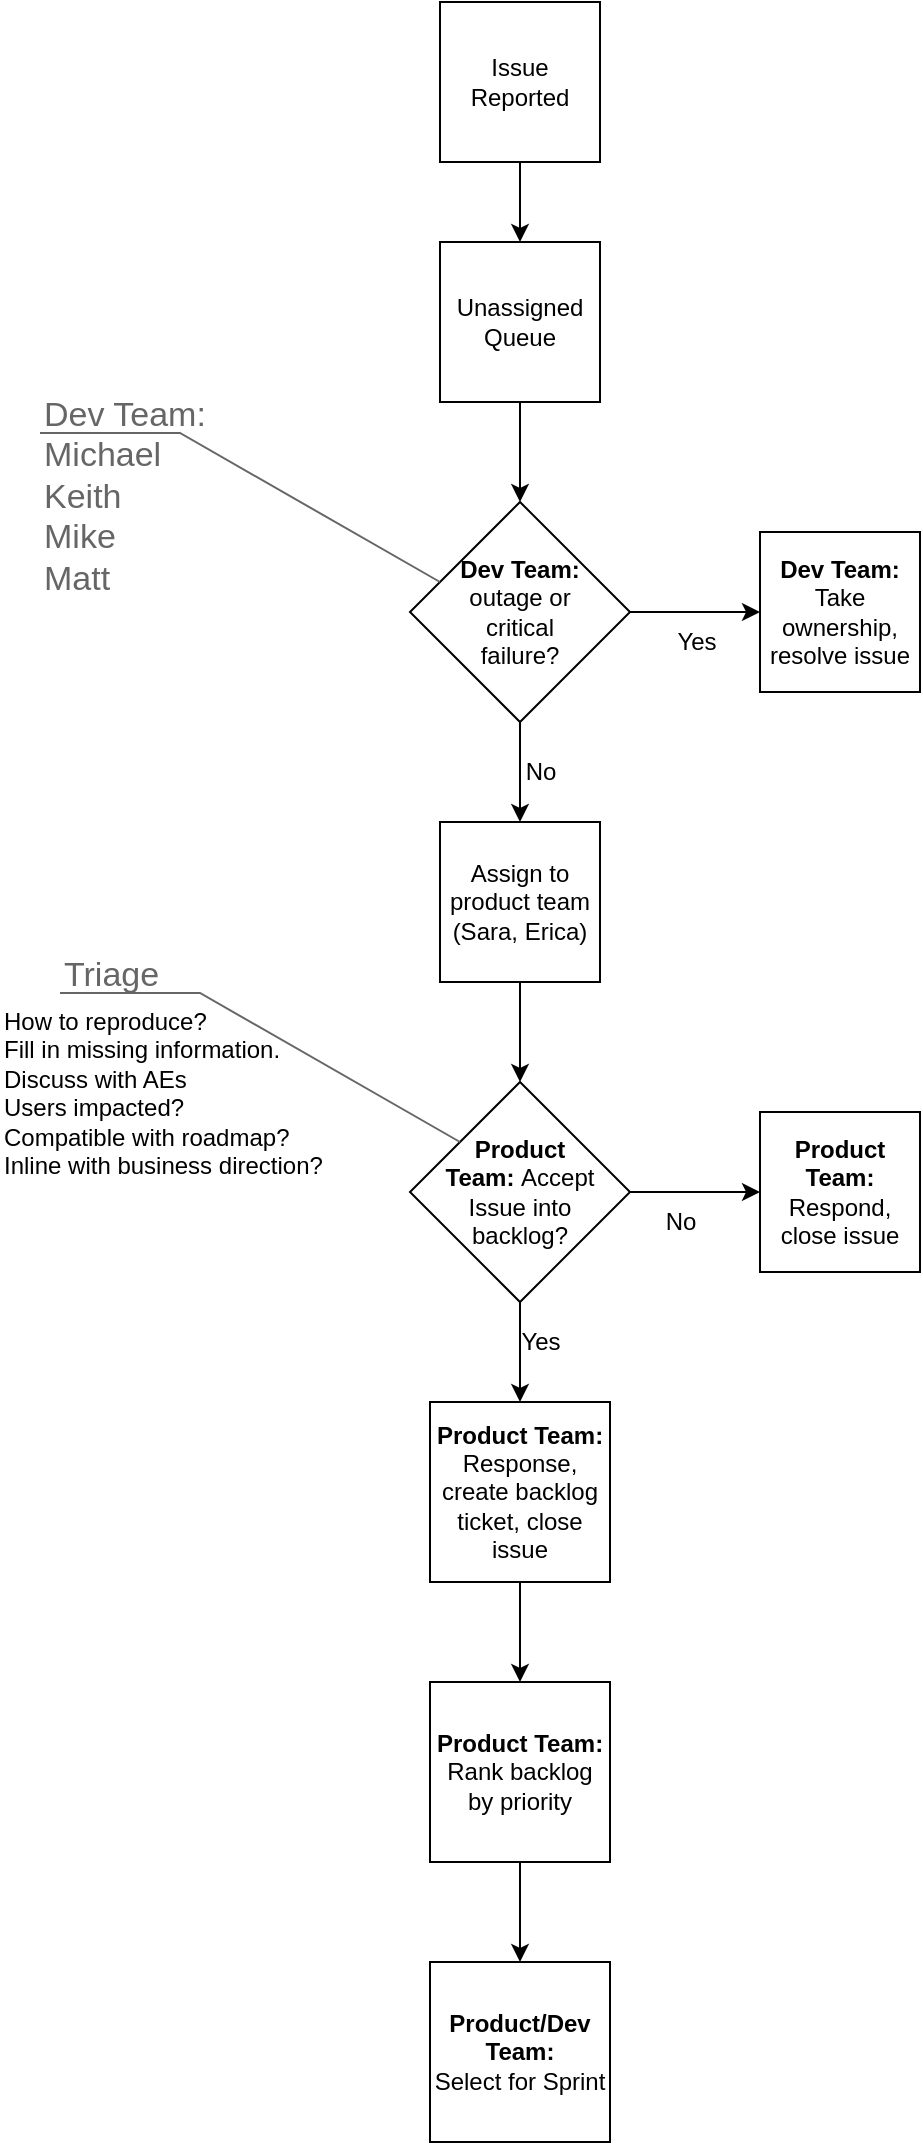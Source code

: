 <mxfile version="12.2.7" type="github" pages="1">
  <diagram id="FvYYyCHicEESvJoTDcGW" name="Page-1">
    <mxGraphModel dx="1050" dy="1081" grid="1" gridSize="10" guides="1" tooltips="1" connect="1" arrows="1" fold="1" page="1" pageScale="1" pageWidth="850" pageHeight="1100" math="0" shadow="0">
      <root>
        <mxCell id="0"/>
        <mxCell id="1" parent="0"/>
        <mxCell id="eDEdfqVoADCqmHADNR-S-3" value="" style="edgeStyle=orthogonalEdgeStyle;rounded=0;orthogonalLoop=1;jettySize=auto;html=1;" parent="1" source="eDEdfqVoADCqmHADNR-S-1" target="eDEdfqVoADCqmHADNR-S-2" edge="1">
          <mxGeometry relative="1" as="geometry"/>
        </mxCell>
        <mxCell id="eDEdfqVoADCqmHADNR-S-1" value="Issue Reported" style="whiteSpace=wrap;html=1;aspect=fixed;" parent="1" vertex="1">
          <mxGeometry x="360" y="80" width="80" height="80" as="geometry"/>
        </mxCell>
        <mxCell id="eDEdfqVoADCqmHADNR-S-9" value="" style="edgeStyle=orthogonalEdgeStyle;rounded=0;orthogonalLoop=1;jettySize=auto;html=1;" parent="1" source="eDEdfqVoADCqmHADNR-S-2" edge="1">
          <mxGeometry relative="1" as="geometry">
            <mxPoint x="400" y="330" as="targetPoint"/>
          </mxGeometry>
        </mxCell>
        <mxCell id="eDEdfqVoADCqmHADNR-S-2" value="Unassigned Queue" style="whiteSpace=wrap;html=1;aspect=fixed;" parent="1" vertex="1">
          <mxGeometry x="360" y="200" width="80" height="80" as="geometry"/>
        </mxCell>
        <mxCell id="eDEdfqVoADCqmHADNR-S-18" style="edgeStyle=orthogonalEdgeStyle;rounded=0;orthogonalLoop=1;jettySize=auto;html=1;" parent="1" source="eDEdfqVoADCqmHADNR-S-6" target="eDEdfqVoADCqmHADNR-S-17" edge="1">
          <mxGeometry relative="1" as="geometry"/>
        </mxCell>
        <mxCell id="eDEdfqVoADCqmHADNR-S-19" value="Yes" style="text;html=1;resizable=0;points=[];align=center;verticalAlign=middle;labelBackgroundColor=#ffffff;" parent="eDEdfqVoADCqmHADNR-S-18" vertex="1" connectable="0">
          <mxGeometry x="-0.108" y="-1" relative="1" as="geometry">
            <mxPoint x="3.5" y="14" as="offset"/>
          </mxGeometry>
        </mxCell>
        <mxCell id="eDEdfqVoADCqmHADNR-S-21" style="edgeStyle=orthogonalEdgeStyle;rounded=0;orthogonalLoop=1;jettySize=auto;html=1;" parent="1" source="eDEdfqVoADCqmHADNR-S-6" target="eDEdfqVoADCqmHADNR-S-20" edge="1">
          <mxGeometry relative="1" as="geometry"/>
        </mxCell>
        <mxCell id="eDEdfqVoADCqmHADNR-S-22" value="No" style="text;html=1;resizable=0;points=[];align=center;verticalAlign=middle;labelBackgroundColor=#ffffff;" parent="eDEdfqVoADCqmHADNR-S-21" vertex="1" connectable="0">
          <mxGeometry x="0.04" y="1" relative="1" as="geometry">
            <mxPoint x="9" y="-1" as="offset"/>
          </mxGeometry>
        </mxCell>
        <mxCell id="eDEdfqVoADCqmHADNR-S-6" value="&lt;b&gt;Dev Team:&lt;br&gt;&lt;/b&gt;outage or &lt;br&gt;critical &lt;br&gt;failure?" style="rhombus;whiteSpace=wrap;html=1;" parent="1" vertex="1">
          <mxGeometry x="345" y="330" width="110" height="110" as="geometry"/>
        </mxCell>
        <mxCell id="eDEdfqVoADCqmHADNR-S-17" value="&lt;b&gt;Dev Team: &lt;/b&gt;Take ownership, resolve issue" style="whiteSpace=wrap;html=1;aspect=fixed;" parent="1" vertex="1">
          <mxGeometry x="520" y="345" width="80" height="80" as="geometry"/>
        </mxCell>
        <mxCell id="eDEdfqVoADCqmHADNR-S-25" style="edgeStyle=orthogonalEdgeStyle;rounded=0;orthogonalLoop=1;jettySize=auto;html=1;" parent="1" source="eDEdfqVoADCqmHADNR-S-20" target="eDEdfqVoADCqmHADNR-S-24" edge="1">
          <mxGeometry relative="1" as="geometry"/>
        </mxCell>
        <mxCell id="eDEdfqVoADCqmHADNR-S-20" value="Assign to product team (Sara, Erica)" style="whiteSpace=wrap;html=1;aspect=fixed;" parent="1" vertex="1">
          <mxGeometry x="360" y="490" width="80" height="80" as="geometry"/>
        </mxCell>
        <mxCell id="eDEdfqVoADCqmHADNR-S-27" style="edgeStyle=orthogonalEdgeStyle;rounded=0;orthogonalLoop=1;jettySize=auto;html=1;" parent="1" source="eDEdfqVoADCqmHADNR-S-24" target="eDEdfqVoADCqmHADNR-S-26" edge="1">
          <mxGeometry relative="1" as="geometry"/>
        </mxCell>
        <mxCell id="eDEdfqVoADCqmHADNR-S-28" value="No" style="text;html=1;resizable=0;points=[];align=center;verticalAlign=middle;labelBackgroundColor=#ffffff;" parent="eDEdfqVoADCqmHADNR-S-27" vertex="1" connectable="0">
          <mxGeometry x="-0.015" y="-1" relative="1" as="geometry">
            <mxPoint x="-7" y="14" as="offset"/>
          </mxGeometry>
        </mxCell>
        <mxCell id="eDEdfqVoADCqmHADNR-S-30" style="edgeStyle=orthogonalEdgeStyle;rounded=0;orthogonalLoop=1;jettySize=auto;html=1;" parent="1" source="eDEdfqVoADCqmHADNR-S-24" target="eDEdfqVoADCqmHADNR-S-29" edge="1">
          <mxGeometry relative="1" as="geometry"/>
        </mxCell>
        <mxCell id="eDEdfqVoADCqmHADNR-S-31" value="Yes" style="text;html=1;resizable=0;points=[];align=center;verticalAlign=middle;labelBackgroundColor=#ffffff;" parent="eDEdfqVoADCqmHADNR-S-30" vertex="1" connectable="0">
          <mxGeometry x="-0.12" y="4" relative="1" as="geometry">
            <mxPoint x="6" y="-2" as="offset"/>
          </mxGeometry>
        </mxCell>
        <mxCell id="eDEdfqVoADCqmHADNR-S-24" value="&lt;b&gt;Product &lt;br&gt;Team: &lt;/b&gt;Accept &lt;br&gt;Issue into &lt;br&gt;backlog?" style="rhombus;whiteSpace=wrap;html=1;" parent="1" vertex="1">
          <mxGeometry x="345" y="620" width="110" height="110" as="geometry"/>
        </mxCell>
        <mxCell id="eDEdfqVoADCqmHADNR-S-26" value="&lt;b&gt;Product Team:&lt;/b&gt;&lt;br&gt;Respond, close issue" style="whiteSpace=wrap;html=1;aspect=fixed;" parent="1" vertex="1">
          <mxGeometry x="520" y="635" width="80" height="80" as="geometry"/>
        </mxCell>
        <mxCell id="eDEdfqVoADCqmHADNR-S-38" style="edgeStyle=orthogonalEdgeStyle;rounded=0;orthogonalLoop=1;jettySize=auto;html=1;entryX=0.5;entryY=0;entryDx=0;entryDy=0;" parent="1" source="eDEdfqVoADCqmHADNR-S-29" target="eDEdfqVoADCqmHADNR-S-37" edge="1">
          <mxGeometry relative="1" as="geometry"/>
        </mxCell>
        <mxCell id="eDEdfqVoADCqmHADNR-S-29" value="&lt;b&gt;Product Team:&lt;/b&gt;&lt;br&gt;Response, create backlog ticket, close issue" style="whiteSpace=wrap;html=1;aspect=fixed;" parent="1" vertex="1">
          <mxGeometry x="355" y="780" width="90" height="90" as="geometry"/>
        </mxCell>
        <mxCell id="eDEdfqVoADCqmHADNR-S-33" value="Dev Team:&lt;br&gt;Michael &lt;br&gt;Keith&lt;br&gt;Mike&lt;br&gt;Matt" style="strokeWidth=1;shadow=0;dashed=0;align=center;html=1;shape=mxgraph.mockup.text.callout;linkText=;textSize=17;textColor=#666666;callDir=NW;callStyle=line;fontSize=17;fontColor=#666666;align=left;verticalAlign=top;strokeColor=#666666;" parent="1" vertex="1">
          <mxGeometry x="160" y="270" width="200" height="100" as="geometry"/>
        </mxCell>
        <mxCell id="eDEdfqVoADCqmHADNR-S-34" value="Triage" style="strokeWidth=1;shadow=0;dashed=0;align=center;html=1;shape=mxgraph.mockup.text.callout;linkText=;textSize=17;textColor=#666666;callDir=NW;callStyle=line;fontSize=17;fontColor=#666666;align=left;verticalAlign=top;strokeColor=#666666;" parent="1" vertex="1">
          <mxGeometry x="170" y="550" width="200" height="100" as="geometry"/>
        </mxCell>
        <mxCell id="eDEdfqVoADCqmHADNR-S-35" value="How to reproduce?&lt;br&gt;Fill in missing information.&lt;br&gt;Discuss with AEs&lt;br&gt;Users impacted?&lt;br&gt;Compatible with roadmap?&lt;br&gt;Inline with business direction?" style="text;html=1;resizable=0;points=[];autosize=1;align=left;verticalAlign=top;spacingTop=-4;" parent="1" vertex="1">
          <mxGeometry x="140" y="580" width="170" height="90" as="geometry"/>
        </mxCell>
        <mxCell id="eDEdfqVoADCqmHADNR-S-40" value="" style="edgeStyle=orthogonalEdgeStyle;rounded=0;orthogonalLoop=1;jettySize=auto;html=1;" parent="1" source="eDEdfqVoADCqmHADNR-S-37" target="eDEdfqVoADCqmHADNR-S-39" edge="1">
          <mxGeometry relative="1" as="geometry"/>
        </mxCell>
        <mxCell id="eDEdfqVoADCqmHADNR-S-37" value="&lt;b&gt;Product Team:&lt;/b&gt;&lt;br&gt;Rank backlog by priority" style="whiteSpace=wrap;html=1;aspect=fixed;" parent="1" vertex="1">
          <mxGeometry x="355" y="920" width="90" height="90" as="geometry"/>
        </mxCell>
        <mxCell id="eDEdfqVoADCqmHADNR-S-39" value="&lt;b&gt;Product/Dev Team:&lt;/b&gt;&lt;br&gt;Select for Sprint" style="whiteSpace=wrap;html=1;aspect=fixed;" parent="1" vertex="1">
          <mxGeometry x="355" y="1060" width="90" height="90" as="geometry"/>
        </mxCell>
      </root>
    </mxGraphModel>
  </diagram>
</mxfile>
